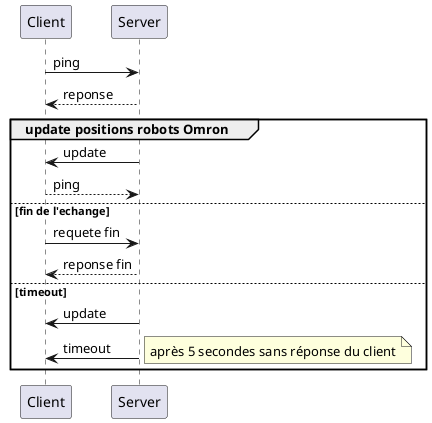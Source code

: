 @startuml
Client -> Server: ping
Client <-- Server: reponse
group update positions robots Omron
    Server -> Client: update
    Client --> Server: ping
else fin de l'echange
    Client -> Server: requete fin
    Client <-- Server: reponse fin
else timeout
    Server -> Client: update  
    Server -> Client: timeout
    note right: après 5 secondes sans réponse du client
end
@enduml